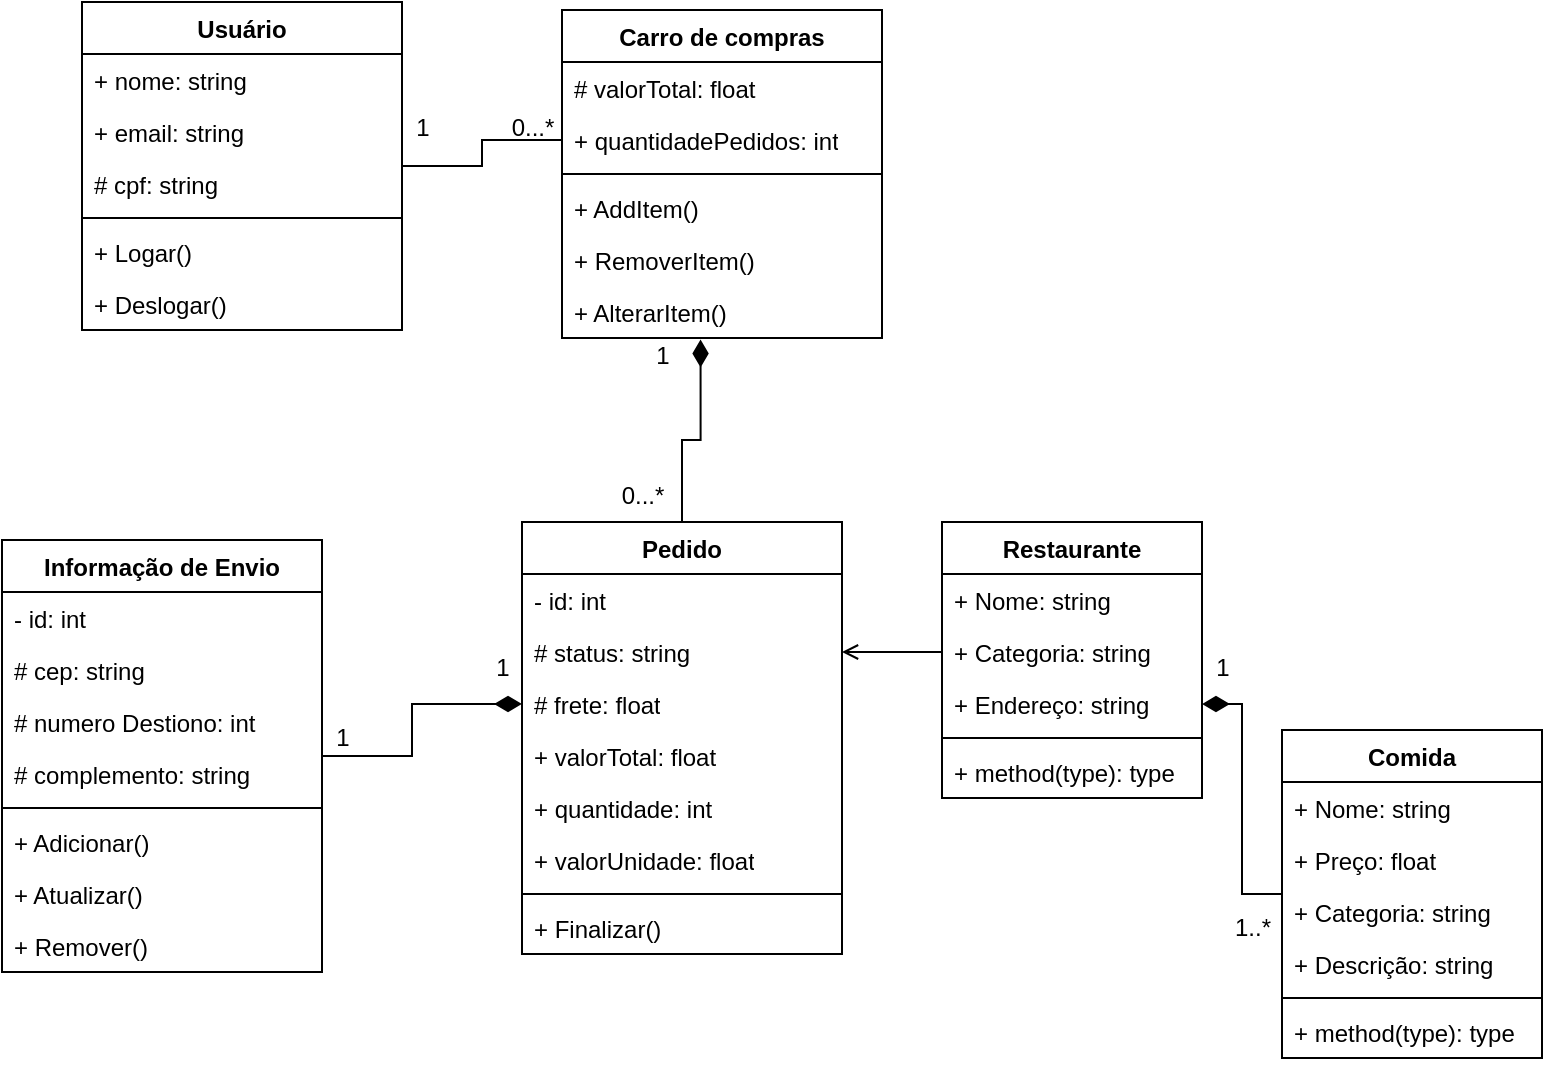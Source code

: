 <mxfile version="21.2.3" type="github">
  <diagram name="Página-1" id="Iqk4hU3w7wdjPNyRVt1h">
    <mxGraphModel dx="1050" dy="581" grid="1" gridSize="10" guides="1" tooltips="1" connect="1" arrows="1" fold="1" page="1" pageScale="1" pageWidth="827" pageHeight="1169" math="0" shadow="0">
      <root>
        <mxCell id="0" />
        <mxCell id="1" parent="0" />
        <mxCell id="3prN0YOvPmzLrmQPNR0O-1" value="Restaurante" style="swimlane;fontStyle=1;align=center;verticalAlign=top;childLayout=stackLayout;horizontal=1;startSize=26;horizontalStack=0;resizeParent=1;resizeParentMax=0;resizeLast=0;collapsible=1;marginBottom=0;whiteSpace=wrap;html=1;" parent="1" vertex="1">
          <mxGeometry x="510" y="290" width="130" height="138" as="geometry" />
        </mxCell>
        <mxCell id="3prN0YOvPmzLrmQPNR0O-15" value="+ Nome: string" style="text;strokeColor=none;fillColor=none;align=left;verticalAlign=top;spacingLeft=4;spacingRight=4;overflow=hidden;rotatable=0;points=[[0,0.5],[1,0.5]];portConstraint=eastwest;whiteSpace=wrap;html=1;" parent="3prN0YOvPmzLrmQPNR0O-1" vertex="1">
          <mxGeometry y="26" width="130" height="26" as="geometry" />
        </mxCell>
        <mxCell id="3prN0YOvPmzLrmQPNR0O-14" value="+ Categoria: string" style="text;strokeColor=none;fillColor=none;align=left;verticalAlign=top;spacingLeft=4;spacingRight=4;overflow=hidden;rotatable=0;points=[[0,0.5],[1,0.5]];portConstraint=eastwest;whiteSpace=wrap;html=1;" parent="3prN0YOvPmzLrmQPNR0O-1" vertex="1">
          <mxGeometry y="52" width="130" height="26" as="geometry" />
        </mxCell>
        <mxCell id="3prN0YOvPmzLrmQPNR0O-2" value="+ Endereço: string" style="text;strokeColor=none;fillColor=none;align=left;verticalAlign=top;spacingLeft=4;spacingRight=4;overflow=hidden;rotatable=0;points=[[0,0.5],[1,0.5]];portConstraint=eastwest;whiteSpace=wrap;html=1;" parent="3prN0YOvPmzLrmQPNR0O-1" vertex="1">
          <mxGeometry y="78" width="130" height="26" as="geometry" />
        </mxCell>
        <mxCell id="3prN0YOvPmzLrmQPNR0O-3" value="" style="line;strokeWidth=1;fillColor=none;align=left;verticalAlign=middle;spacingTop=-1;spacingLeft=3;spacingRight=3;rotatable=0;labelPosition=right;points=[];portConstraint=eastwest;strokeColor=inherit;" parent="3prN0YOvPmzLrmQPNR0O-1" vertex="1">
          <mxGeometry y="104" width="130" height="8" as="geometry" />
        </mxCell>
        <mxCell id="3prN0YOvPmzLrmQPNR0O-4" value="+ method(type): type" style="text;strokeColor=none;fillColor=none;align=left;verticalAlign=top;spacingLeft=4;spacingRight=4;overflow=hidden;rotatable=0;points=[[0,0.5],[1,0.5]];portConstraint=eastwest;whiteSpace=wrap;html=1;" parent="3prN0YOvPmzLrmQPNR0O-1" vertex="1">
          <mxGeometry y="112" width="130" height="26" as="geometry" />
        </mxCell>
        <mxCell id="3prN0YOvPmzLrmQPNR0O-13" style="edgeStyle=orthogonalEdgeStyle;rounded=0;orthogonalLoop=1;jettySize=auto;html=1;entryX=1;entryY=0.5;entryDx=0;entryDy=0;endArrow=diamondThin;endFill=1;endSize=11;" parent="1" source="3prN0YOvPmzLrmQPNR0O-5" target="3prN0YOvPmzLrmQPNR0O-2" edge="1">
          <mxGeometry relative="1" as="geometry" />
        </mxCell>
        <mxCell id="3prN0YOvPmzLrmQPNR0O-5" value="Comida" style="swimlane;fontStyle=1;align=center;verticalAlign=top;childLayout=stackLayout;horizontal=1;startSize=26;horizontalStack=0;resizeParent=1;resizeParentMax=0;resizeLast=0;collapsible=1;marginBottom=0;whiteSpace=wrap;html=1;" parent="1" vertex="1">
          <mxGeometry x="680" y="394" width="130" height="164" as="geometry" />
        </mxCell>
        <mxCell id="3prN0YOvPmzLrmQPNR0O-11" value="+ Nome: string" style="text;strokeColor=none;fillColor=none;align=left;verticalAlign=top;spacingLeft=4;spacingRight=4;overflow=hidden;rotatable=0;points=[[0,0.5],[1,0.5]];portConstraint=eastwest;whiteSpace=wrap;html=1;" parent="3prN0YOvPmzLrmQPNR0O-5" vertex="1">
          <mxGeometry y="26" width="130" height="26" as="geometry" />
        </mxCell>
        <mxCell id="3prN0YOvPmzLrmQPNR0O-6" value="+ Preço: float" style="text;strokeColor=none;fillColor=none;align=left;verticalAlign=top;spacingLeft=4;spacingRight=4;overflow=hidden;rotatable=0;points=[[0,0.5],[1,0.5]];portConstraint=eastwest;whiteSpace=wrap;html=1;" parent="3prN0YOvPmzLrmQPNR0O-5" vertex="1">
          <mxGeometry y="52" width="130" height="26" as="geometry" />
        </mxCell>
        <mxCell id="3prN0YOvPmzLrmQPNR0O-12" value="+ Categoria: string" style="text;strokeColor=none;fillColor=none;align=left;verticalAlign=top;spacingLeft=4;spacingRight=4;overflow=hidden;rotatable=0;points=[[0,0.5],[1,0.5]];portConstraint=eastwest;whiteSpace=wrap;html=1;" parent="3prN0YOvPmzLrmQPNR0O-5" vertex="1">
          <mxGeometry y="78" width="130" height="26" as="geometry" />
        </mxCell>
        <mxCell id="dMwswWYoWggvIeGUjL1W-56" value="+ Descrição: string" style="text;strokeColor=none;fillColor=none;align=left;verticalAlign=top;spacingLeft=4;spacingRight=4;overflow=hidden;rotatable=0;points=[[0,0.5],[1,0.5]];portConstraint=eastwest;whiteSpace=wrap;html=1;" vertex="1" parent="3prN0YOvPmzLrmQPNR0O-5">
          <mxGeometry y="104" width="130" height="26" as="geometry" />
        </mxCell>
        <mxCell id="3prN0YOvPmzLrmQPNR0O-7" value="" style="line;strokeWidth=1;fillColor=none;align=left;verticalAlign=middle;spacingTop=-1;spacingLeft=3;spacingRight=3;rotatable=0;labelPosition=right;points=[];portConstraint=eastwest;strokeColor=inherit;" parent="3prN0YOvPmzLrmQPNR0O-5" vertex="1">
          <mxGeometry y="130" width="130" height="8" as="geometry" />
        </mxCell>
        <mxCell id="3prN0YOvPmzLrmQPNR0O-8" value="+ method(type): type" style="text;strokeColor=none;fillColor=none;align=left;verticalAlign=top;spacingLeft=4;spacingRight=4;overflow=hidden;rotatable=0;points=[[0,0.5],[1,0.5]];portConstraint=eastwest;whiteSpace=wrap;html=1;" parent="3prN0YOvPmzLrmQPNR0O-5" vertex="1">
          <mxGeometry y="138" width="130" height="26" as="geometry" />
        </mxCell>
        <mxCell id="dMwswWYoWggvIeGUjL1W-43" style="edgeStyle=orthogonalEdgeStyle;rounded=0;orthogonalLoop=1;jettySize=auto;html=1;entryX=0;entryY=0.5;entryDx=0;entryDy=0;endArrow=none;endFill=0;" edge="1" parent="1" source="dMwswWYoWggvIeGUjL1W-2" target="dMwswWYoWggvIeGUjL1W-39">
          <mxGeometry relative="1" as="geometry" />
        </mxCell>
        <mxCell id="dMwswWYoWggvIeGUjL1W-2" value="Usuário" style="swimlane;fontStyle=1;align=center;verticalAlign=top;childLayout=stackLayout;horizontal=1;startSize=26;horizontalStack=0;resizeParent=1;resizeParentMax=0;resizeLast=0;collapsible=1;marginBottom=0;whiteSpace=wrap;html=1;" vertex="1" parent="1">
          <mxGeometry x="80" y="30" width="160" height="164" as="geometry" />
        </mxCell>
        <mxCell id="dMwswWYoWggvIeGUjL1W-3" value="+ nome: string" style="text;strokeColor=none;fillColor=none;align=left;verticalAlign=top;spacingLeft=4;spacingRight=4;overflow=hidden;rotatable=0;points=[[0,0.5],[1,0.5]];portConstraint=eastwest;whiteSpace=wrap;html=1;" vertex="1" parent="dMwswWYoWggvIeGUjL1W-2">
          <mxGeometry y="26" width="160" height="26" as="geometry" />
        </mxCell>
        <mxCell id="dMwswWYoWggvIeGUjL1W-7" value="+ email: string" style="text;strokeColor=none;fillColor=none;align=left;verticalAlign=top;spacingLeft=4;spacingRight=4;overflow=hidden;rotatable=0;points=[[0,0.5],[1,0.5]];portConstraint=eastwest;whiteSpace=wrap;html=1;" vertex="1" parent="dMwswWYoWggvIeGUjL1W-2">
          <mxGeometry y="52" width="160" height="26" as="geometry" />
        </mxCell>
        <mxCell id="dMwswWYoWggvIeGUjL1W-6" value="# cpf: string" style="text;strokeColor=none;fillColor=none;align=left;verticalAlign=top;spacingLeft=4;spacingRight=4;overflow=hidden;rotatable=0;points=[[0,0.5],[1,0.5]];portConstraint=eastwest;whiteSpace=wrap;html=1;" vertex="1" parent="dMwswWYoWggvIeGUjL1W-2">
          <mxGeometry y="78" width="160" height="26" as="geometry" />
        </mxCell>
        <mxCell id="dMwswWYoWggvIeGUjL1W-4" value="" style="line;strokeWidth=1;fillColor=none;align=left;verticalAlign=middle;spacingTop=-1;spacingLeft=3;spacingRight=3;rotatable=0;labelPosition=right;points=[];portConstraint=eastwest;strokeColor=inherit;" vertex="1" parent="dMwswWYoWggvIeGUjL1W-2">
          <mxGeometry y="104" width="160" height="8" as="geometry" />
        </mxCell>
        <mxCell id="dMwswWYoWggvIeGUjL1W-5" value="+ Logar()" style="text;strokeColor=none;fillColor=none;align=left;verticalAlign=top;spacingLeft=4;spacingRight=4;overflow=hidden;rotatable=0;points=[[0,0.5],[1,0.5]];portConstraint=eastwest;whiteSpace=wrap;html=1;" vertex="1" parent="dMwswWYoWggvIeGUjL1W-2">
          <mxGeometry y="112" width="160" height="26" as="geometry" />
        </mxCell>
        <mxCell id="dMwswWYoWggvIeGUjL1W-53" value="+ Deslogar()" style="text;strokeColor=none;fillColor=none;align=left;verticalAlign=top;spacingLeft=4;spacingRight=4;overflow=hidden;rotatable=0;points=[[0,0.5],[1,0.5]];portConstraint=eastwest;whiteSpace=wrap;html=1;" vertex="1" parent="dMwswWYoWggvIeGUjL1W-2">
          <mxGeometry y="138" width="160" height="26" as="geometry" />
        </mxCell>
        <mxCell id="dMwswWYoWggvIeGUjL1W-51" style="edgeStyle=orthogonalEdgeStyle;rounded=0;orthogonalLoop=1;jettySize=auto;html=1;entryX=0.433;entryY=1.031;entryDx=0;entryDy=0;entryPerimeter=0;endArrow=diamondThin;endFill=1;endSize=11;" edge="1" parent="1" source="dMwswWYoWggvIeGUjL1W-9" target="dMwswWYoWggvIeGUjL1W-50">
          <mxGeometry relative="1" as="geometry" />
        </mxCell>
        <mxCell id="dMwswWYoWggvIeGUjL1W-9" value="Pedido" style="swimlane;fontStyle=1;align=center;verticalAlign=top;childLayout=stackLayout;horizontal=1;startSize=26;horizontalStack=0;resizeParent=1;resizeParentMax=0;resizeLast=0;collapsible=1;marginBottom=0;whiteSpace=wrap;html=1;" vertex="1" parent="1">
          <mxGeometry x="300" y="290" width="160" height="216" as="geometry" />
        </mxCell>
        <mxCell id="dMwswWYoWggvIeGUjL1W-10" value="- id: int" style="text;strokeColor=none;fillColor=none;align=left;verticalAlign=top;spacingLeft=4;spacingRight=4;overflow=hidden;rotatable=0;points=[[0,0.5],[1,0.5]];portConstraint=eastwest;whiteSpace=wrap;html=1;" vertex="1" parent="dMwswWYoWggvIeGUjL1W-9">
          <mxGeometry y="26" width="160" height="26" as="geometry" />
        </mxCell>
        <mxCell id="dMwswWYoWggvIeGUjL1W-12" value="# status: string" style="text;strokeColor=none;fillColor=none;align=left;verticalAlign=top;spacingLeft=4;spacingRight=4;overflow=hidden;rotatable=0;points=[[0,0.5],[1,0.5]];portConstraint=eastwest;whiteSpace=wrap;html=1;" vertex="1" parent="dMwswWYoWggvIeGUjL1W-9">
          <mxGeometry y="52" width="160" height="26" as="geometry" />
        </mxCell>
        <mxCell id="dMwswWYoWggvIeGUjL1W-20" value="# frete: float" style="text;strokeColor=none;fillColor=none;align=left;verticalAlign=top;spacingLeft=4;spacingRight=4;overflow=hidden;rotatable=0;points=[[0,0.5],[1,0.5]];portConstraint=eastwest;whiteSpace=wrap;html=1;" vertex="1" parent="dMwswWYoWggvIeGUjL1W-9">
          <mxGeometry y="78" width="160" height="26" as="geometry" />
        </mxCell>
        <mxCell id="dMwswWYoWggvIeGUjL1W-16" value="+ valorTotal: float" style="text;strokeColor=none;fillColor=none;align=left;verticalAlign=top;spacingLeft=4;spacingRight=4;overflow=hidden;rotatable=0;points=[[0,0.5],[1,0.5]];portConstraint=eastwest;whiteSpace=wrap;html=1;" vertex="1" parent="dMwswWYoWggvIeGUjL1W-9">
          <mxGeometry y="104" width="160" height="26" as="geometry" />
        </mxCell>
        <mxCell id="dMwswWYoWggvIeGUjL1W-11" value="+ quantidade: int" style="text;strokeColor=none;fillColor=none;align=left;verticalAlign=top;spacingLeft=4;spacingRight=4;overflow=hidden;rotatable=0;points=[[0,0.5],[1,0.5]];portConstraint=eastwest;whiteSpace=wrap;html=1;" vertex="1" parent="dMwswWYoWggvIeGUjL1W-9">
          <mxGeometry y="130" width="160" height="26" as="geometry" />
        </mxCell>
        <mxCell id="dMwswWYoWggvIeGUjL1W-13" value="+ valorUnidade: float" style="text;strokeColor=none;fillColor=none;align=left;verticalAlign=top;spacingLeft=4;spacingRight=4;overflow=hidden;rotatable=0;points=[[0,0.5],[1,0.5]];portConstraint=eastwest;whiteSpace=wrap;html=1;" vertex="1" parent="dMwswWYoWggvIeGUjL1W-9">
          <mxGeometry y="156" width="160" height="26" as="geometry" />
        </mxCell>
        <mxCell id="dMwswWYoWggvIeGUjL1W-14" value="" style="line;strokeWidth=1;fillColor=none;align=left;verticalAlign=middle;spacingTop=-1;spacingLeft=3;spacingRight=3;rotatable=0;labelPosition=right;points=[];portConstraint=eastwest;strokeColor=inherit;" vertex="1" parent="dMwswWYoWggvIeGUjL1W-9">
          <mxGeometry y="182" width="160" height="8" as="geometry" />
        </mxCell>
        <mxCell id="dMwswWYoWggvIeGUjL1W-15" value="+ Finalizar()" style="text;strokeColor=none;fillColor=none;align=left;verticalAlign=top;spacingLeft=4;spacingRight=4;overflow=hidden;rotatable=0;points=[[0,0.5],[1,0.5]];portConstraint=eastwest;whiteSpace=wrap;html=1;" vertex="1" parent="dMwswWYoWggvIeGUjL1W-9">
          <mxGeometry y="190" width="160" height="26" as="geometry" />
        </mxCell>
        <mxCell id="dMwswWYoWggvIeGUjL1W-18" value="1" style="text;align=center;fontStyle=0;verticalAlign=middle;spacingLeft=3;spacingRight=3;strokeColor=none;rotatable=0;points=[[0,0.5],[1,0.5]];portConstraint=eastwest;html=1;" vertex="1" parent="1">
          <mxGeometry x="240" y="80" width="20" height="26" as="geometry" />
        </mxCell>
        <mxCell id="dMwswWYoWggvIeGUjL1W-19" value="0...*" style="text;align=center;fontStyle=0;verticalAlign=middle;spacingLeft=3;spacingRight=3;strokeColor=none;rotatable=0;points=[[0,0.5],[1,0.5]];portConstraint=eastwest;html=1;" vertex="1" parent="1">
          <mxGeometry x="295" y="80" width="20" height="26" as="geometry" />
        </mxCell>
        <mxCell id="dMwswWYoWggvIeGUjL1W-28" style="edgeStyle=orthogonalEdgeStyle;rounded=0;orthogonalLoop=1;jettySize=auto;html=1;entryX=0;entryY=0.5;entryDx=0;entryDy=0;endArrow=diamondThin;endFill=1;endSize=11;" edge="1" parent="1" source="dMwswWYoWggvIeGUjL1W-21" target="dMwswWYoWggvIeGUjL1W-20">
          <mxGeometry relative="1" as="geometry" />
        </mxCell>
        <mxCell id="dMwswWYoWggvIeGUjL1W-21" value="Informação de Envio" style="swimlane;fontStyle=1;align=center;verticalAlign=top;childLayout=stackLayout;horizontal=1;startSize=26;horizontalStack=0;resizeParent=1;resizeParentMax=0;resizeLast=0;collapsible=1;marginBottom=0;whiteSpace=wrap;html=1;" vertex="1" parent="1">
          <mxGeometry x="40" y="299" width="160" height="216" as="geometry" />
        </mxCell>
        <mxCell id="dMwswWYoWggvIeGUjL1W-22" value="- id: int" style="text;strokeColor=none;fillColor=none;align=left;verticalAlign=top;spacingLeft=4;spacingRight=4;overflow=hidden;rotatable=0;points=[[0,0.5],[1,0.5]];portConstraint=eastwest;whiteSpace=wrap;html=1;" vertex="1" parent="dMwswWYoWggvIeGUjL1W-21">
          <mxGeometry y="26" width="160" height="26" as="geometry" />
        </mxCell>
        <mxCell id="dMwswWYoWggvIeGUjL1W-23" value="# cep: string" style="text;strokeColor=none;fillColor=none;align=left;verticalAlign=top;spacingLeft=4;spacingRight=4;overflow=hidden;rotatable=0;points=[[0,0.5],[1,0.5]];portConstraint=eastwest;whiteSpace=wrap;html=1;" vertex="1" parent="dMwswWYoWggvIeGUjL1W-21">
          <mxGeometry y="52" width="160" height="26" as="geometry" />
        </mxCell>
        <mxCell id="dMwswWYoWggvIeGUjL1W-27" value="# numero Destiono: int" style="text;strokeColor=none;fillColor=none;align=left;verticalAlign=top;spacingLeft=4;spacingRight=4;overflow=hidden;rotatable=0;points=[[0,0.5],[1,0.5]];portConstraint=eastwest;whiteSpace=wrap;html=1;" vertex="1" parent="dMwswWYoWggvIeGUjL1W-21">
          <mxGeometry y="78" width="160" height="26" as="geometry" />
        </mxCell>
        <mxCell id="dMwswWYoWggvIeGUjL1W-24" value="# complemento: string" style="text;strokeColor=none;fillColor=none;align=left;verticalAlign=top;spacingLeft=4;spacingRight=4;overflow=hidden;rotatable=0;points=[[0,0.5],[1,0.5]];portConstraint=eastwest;whiteSpace=wrap;html=1;" vertex="1" parent="dMwswWYoWggvIeGUjL1W-21">
          <mxGeometry y="104" width="160" height="26" as="geometry" />
        </mxCell>
        <mxCell id="dMwswWYoWggvIeGUjL1W-25" value="" style="line;strokeWidth=1;fillColor=none;align=left;verticalAlign=middle;spacingTop=-1;spacingLeft=3;spacingRight=3;rotatable=0;labelPosition=right;points=[];portConstraint=eastwest;strokeColor=inherit;" vertex="1" parent="dMwswWYoWggvIeGUjL1W-21">
          <mxGeometry y="130" width="160" height="8" as="geometry" />
        </mxCell>
        <mxCell id="dMwswWYoWggvIeGUjL1W-26" value="+ Adicionar()" style="text;strokeColor=none;fillColor=none;align=left;verticalAlign=top;spacingLeft=4;spacingRight=4;overflow=hidden;rotatable=0;points=[[0,0.5],[1,0.5]];portConstraint=eastwest;whiteSpace=wrap;html=1;" vertex="1" parent="dMwswWYoWggvIeGUjL1W-21">
          <mxGeometry y="138" width="160" height="26" as="geometry" />
        </mxCell>
        <mxCell id="dMwswWYoWggvIeGUjL1W-35" value="+ Atualizar()" style="text;strokeColor=none;fillColor=none;align=left;verticalAlign=top;spacingLeft=4;spacingRight=4;overflow=hidden;rotatable=0;points=[[0,0.5],[1,0.5]];portConstraint=eastwest;whiteSpace=wrap;html=1;" vertex="1" parent="dMwswWYoWggvIeGUjL1W-21">
          <mxGeometry y="164" width="160" height="26" as="geometry" />
        </mxCell>
        <mxCell id="dMwswWYoWggvIeGUjL1W-36" value="+ Remover()" style="text;strokeColor=none;fillColor=none;align=left;verticalAlign=top;spacingLeft=4;spacingRight=4;overflow=hidden;rotatable=0;points=[[0,0.5],[1,0.5]];portConstraint=eastwest;whiteSpace=wrap;html=1;" vertex="1" parent="dMwswWYoWggvIeGUjL1W-21">
          <mxGeometry y="190" width="160" height="26" as="geometry" />
        </mxCell>
        <mxCell id="dMwswWYoWggvIeGUjL1W-30" value="1" style="text;align=center;fontStyle=0;verticalAlign=middle;spacingLeft=3;spacingRight=3;strokeColor=none;rotatable=0;points=[[0,0.5],[1,0.5]];portConstraint=eastwest;html=1;" vertex="1" parent="1">
          <mxGeometry x="200" y="385" width="20" height="26" as="geometry" />
        </mxCell>
        <mxCell id="dMwswWYoWggvIeGUjL1W-31" value="1" style="text;align=center;fontStyle=0;verticalAlign=middle;spacingLeft=3;spacingRight=3;strokeColor=none;rotatable=0;points=[[0,0.5],[1,0.5]];portConstraint=eastwest;html=1;" vertex="1" parent="1">
          <mxGeometry x="280" y="350" width="20" height="26" as="geometry" />
        </mxCell>
        <mxCell id="dMwswWYoWggvIeGUjL1W-37" value="Carro de compras" style="swimlane;fontStyle=1;align=center;verticalAlign=top;childLayout=stackLayout;horizontal=1;startSize=26;horizontalStack=0;resizeParent=1;resizeParentMax=0;resizeLast=0;collapsible=1;marginBottom=0;whiteSpace=wrap;html=1;" vertex="1" parent="1">
          <mxGeometry x="320" y="34" width="160" height="164" as="geometry" />
        </mxCell>
        <mxCell id="dMwswWYoWggvIeGUjL1W-38" value="# valorTotal: float" style="text;strokeColor=none;fillColor=none;align=left;verticalAlign=top;spacingLeft=4;spacingRight=4;overflow=hidden;rotatable=0;points=[[0,0.5],[1,0.5]];portConstraint=eastwest;whiteSpace=wrap;html=1;" vertex="1" parent="dMwswWYoWggvIeGUjL1W-37">
          <mxGeometry y="26" width="160" height="26" as="geometry" />
        </mxCell>
        <mxCell id="dMwswWYoWggvIeGUjL1W-39" value="+ quantidadePedidos: int" style="text;strokeColor=none;fillColor=none;align=left;verticalAlign=top;spacingLeft=4;spacingRight=4;overflow=hidden;rotatable=0;points=[[0,0.5],[1,0.5]];portConstraint=eastwest;whiteSpace=wrap;html=1;" vertex="1" parent="dMwswWYoWggvIeGUjL1W-37">
          <mxGeometry y="52" width="160" height="26" as="geometry" />
        </mxCell>
        <mxCell id="dMwswWYoWggvIeGUjL1W-41" value="" style="line;strokeWidth=1;fillColor=none;align=left;verticalAlign=middle;spacingTop=-1;spacingLeft=3;spacingRight=3;rotatable=0;labelPosition=right;points=[];portConstraint=eastwest;strokeColor=inherit;" vertex="1" parent="dMwswWYoWggvIeGUjL1W-37">
          <mxGeometry y="78" width="160" height="8" as="geometry" />
        </mxCell>
        <mxCell id="dMwswWYoWggvIeGUjL1W-42" value="+ AddItem()" style="text;strokeColor=none;fillColor=none;align=left;verticalAlign=top;spacingLeft=4;spacingRight=4;overflow=hidden;rotatable=0;points=[[0,0.5],[1,0.5]];portConstraint=eastwest;whiteSpace=wrap;html=1;" vertex="1" parent="dMwswWYoWggvIeGUjL1W-37">
          <mxGeometry y="86" width="160" height="26" as="geometry" />
        </mxCell>
        <mxCell id="dMwswWYoWggvIeGUjL1W-49" value="+ RemoverItem()" style="text;strokeColor=none;fillColor=none;align=left;verticalAlign=top;spacingLeft=4;spacingRight=4;overflow=hidden;rotatable=0;points=[[0,0.5],[1,0.5]];portConstraint=eastwest;whiteSpace=wrap;html=1;" vertex="1" parent="dMwswWYoWggvIeGUjL1W-37">
          <mxGeometry y="112" width="160" height="26" as="geometry" />
        </mxCell>
        <mxCell id="dMwswWYoWggvIeGUjL1W-50" value="+ AlterarItem()" style="text;strokeColor=none;fillColor=none;align=left;verticalAlign=top;spacingLeft=4;spacingRight=4;overflow=hidden;rotatable=0;points=[[0,0.5],[1,0.5]];portConstraint=eastwest;whiteSpace=wrap;html=1;" vertex="1" parent="dMwswWYoWggvIeGUjL1W-37">
          <mxGeometry y="138" width="160" height="26" as="geometry" />
        </mxCell>
        <mxCell id="dMwswWYoWggvIeGUjL1W-46" value="0...*" style="text;align=center;fontStyle=0;verticalAlign=middle;spacingLeft=3;spacingRight=3;strokeColor=none;rotatable=0;points=[[0,0.5],[1,0.5]];portConstraint=eastwest;html=1;" vertex="1" parent="1">
          <mxGeometry x="350" y="264" width="20" height="26" as="geometry" />
        </mxCell>
        <mxCell id="dMwswWYoWggvIeGUjL1W-47" value="1" style="text;align=center;fontStyle=0;verticalAlign=middle;spacingLeft=3;spacingRight=3;strokeColor=none;rotatable=0;points=[[0,0.5],[1,0.5]];portConstraint=eastwest;html=1;" vertex="1" parent="1">
          <mxGeometry x="360" y="194" width="20" height="26" as="geometry" />
        </mxCell>
        <mxCell id="dMwswWYoWggvIeGUjL1W-55" style="edgeStyle=orthogonalEdgeStyle;rounded=0;orthogonalLoop=1;jettySize=auto;html=1;entryX=1;entryY=0.5;entryDx=0;entryDy=0;endArrow=open;endFill=0;" edge="1" parent="1" source="3prN0YOvPmzLrmQPNR0O-14" target="dMwswWYoWggvIeGUjL1W-12">
          <mxGeometry relative="1" as="geometry" />
        </mxCell>
        <mxCell id="dMwswWYoWggvIeGUjL1W-57" value="1..*" style="text;align=center;fontStyle=0;verticalAlign=middle;spacingLeft=3;spacingRight=3;strokeColor=none;rotatable=0;points=[[0,0.5],[1,0.5]];portConstraint=eastwest;html=1;" vertex="1" parent="1">
          <mxGeometry x="650" y="480" width="30" height="26" as="geometry" />
        </mxCell>
        <mxCell id="dMwswWYoWggvIeGUjL1W-58" value="1" style="text;align=center;fontStyle=0;verticalAlign=middle;spacingLeft=3;spacingRight=3;strokeColor=none;rotatable=0;points=[[0,0.5],[1,0.5]];portConstraint=eastwest;html=1;" vertex="1" parent="1">
          <mxGeometry x="640" y="350" width="20" height="26" as="geometry" />
        </mxCell>
      </root>
    </mxGraphModel>
  </diagram>
</mxfile>
